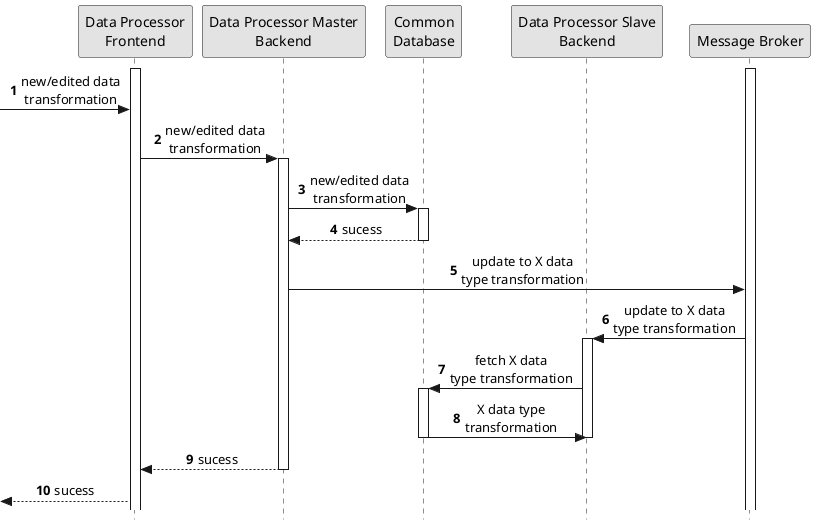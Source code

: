 @startuml process-view-level2-uc03

skinparam Monochrome true
skinparam sequenceMessageAlign center
skinparam style strictuml
hide unlinked

autonumber 1

participant "Data Processor\nFrontend" as DRF
participant "Data Processor Master\nBackend" as DRMB
participant "Common\nDatabase" as DRDB
participant "Data Processor Slave\nBackend" as DRSB
participant "Message Broker" as MB

activate MB
activate DRF

-> DRF: new/edited data\ntransformation

DRF -> DRMB: new/edited data\ntransformation
activate DRMB

DRMB -> DRDB: new/edited data\ntransformation
activate DRDB

DRDB --> DRMB: sucess
deactivate DRDB

DRMB -> MB: update to X data\ntype transformation

MB -> DRSB: update to X data\ntype transformation
activate DRSB

DRSB -> DRDB: fetch X data\ntype transformation
activate DRDB

DRDB -> DRSB: X data type\ntransformation
deactivate DRDB

deactivate DRSB

DRMB --> DRF: sucess

deactivate DRMB

<-- DRF: sucess

@enduml
